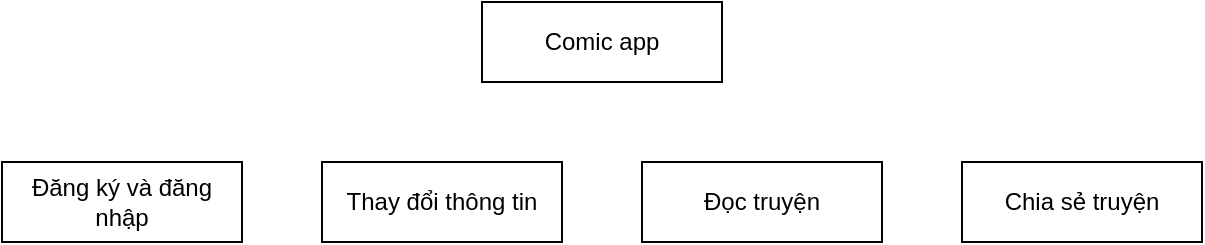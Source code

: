<mxfile version="14.6.1" type="github">
  <diagram id="eVDDyrBZDO4o0EqZV1wn" name="Page-1">
    <mxGraphModel dx="1020" dy="665" grid="1" gridSize="10" guides="1" tooltips="1" connect="1" arrows="1" fold="1" page="1" pageScale="1" pageWidth="850" pageHeight="1100" math="0" shadow="0">
      <root>
        <mxCell id="0" />
        <mxCell id="1" parent="0" />
        <mxCell id="D9L7bpPqptW_ZuWx_T5x-1" value="Comic app" style="rounded=0;whiteSpace=wrap;html=1;" vertex="1" parent="1">
          <mxGeometry x="320" y="40" width="120" height="40" as="geometry" />
        </mxCell>
        <mxCell id="D9L7bpPqptW_ZuWx_T5x-2" value="Đăng ký và đăng nhập" style="rounded=0;whiteSpace=wrap;html=1;" vertex="1" parent="1">
          <mxGeometry x="80" y="120" width="120" height="40" as="geometry" />
        </mxCell>
        <mxCell id="D9L7bpPqptW_ZuWx_T5x-3" value="Thay đổi thông tin" style="rounded=0;whiteSpace=wrap;html=1;" vertex="1" parent="1">
          <mxGeometry x="240" y="120" width="120" height="40" as="geometry" />
        </mxCell>
        <mxCell id="D9L7bpPqptW_ZuWx_T5x-4" value="Đọc truyện" style="rounded=0;whiteSpace=wrap;html=1;" vertex="1" parent="1">
          <mxGeometry x="400" y="120" width="120" height="40" as="geometry" />
        </mxCell>
        <mxCell id="D9L7bpPqptW_ZuWx_T5x-5" value="Chia sẻ truyện" style="rounded=0;whiteSpace=wrap;html=1;" vertex="1" parent="1">
          <mxGeometry x="560" y="120" width="120" height="40" as="geometry" />
        </mxCell>
      </root>
    </mxGraphModel>
  </diagram>
</mxfile>
